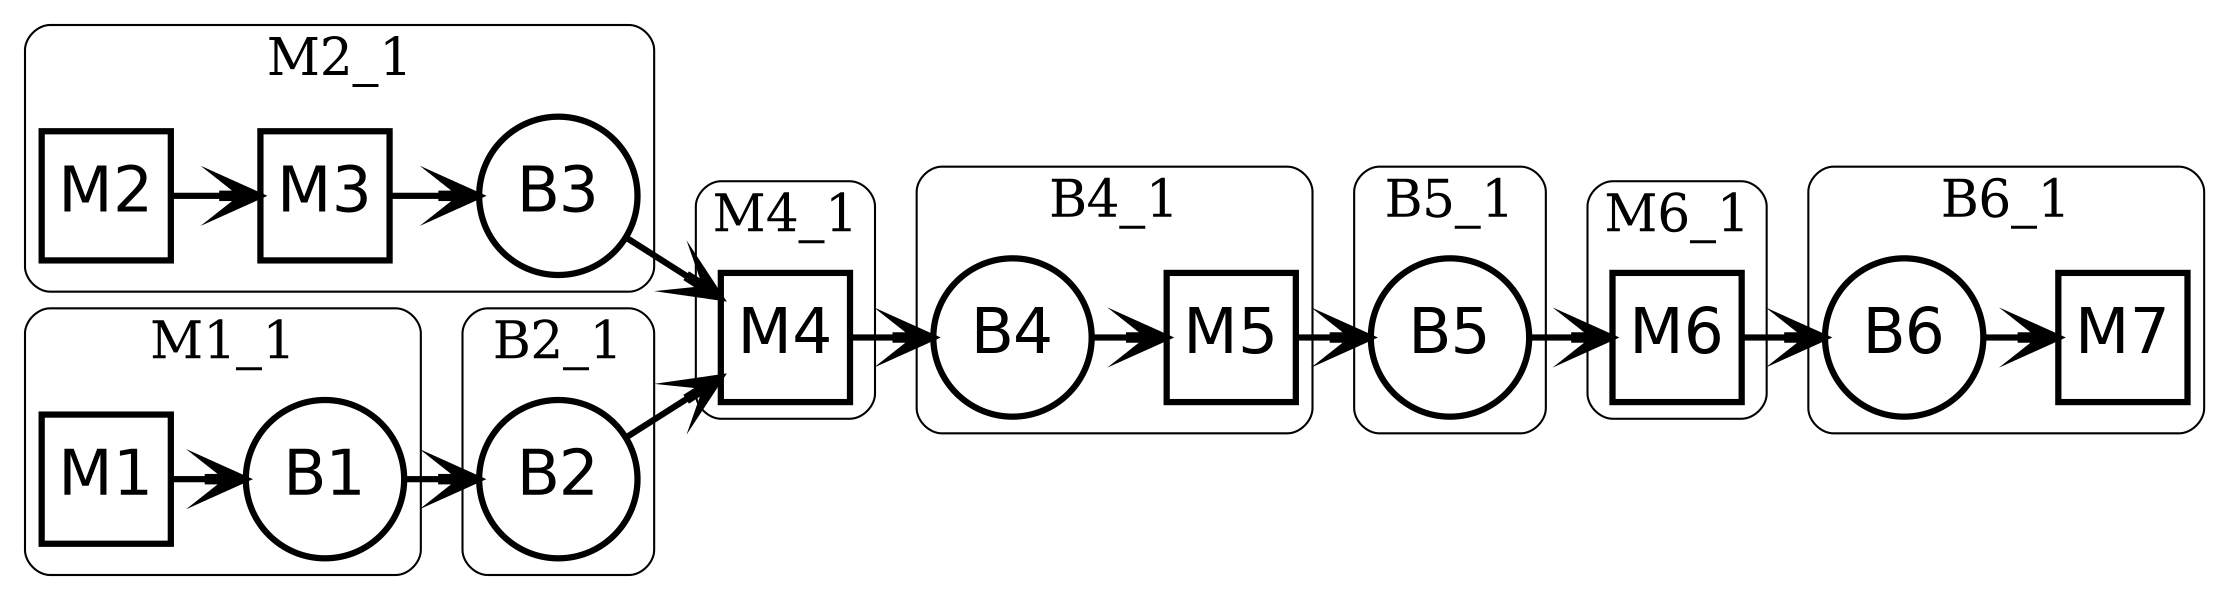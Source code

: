 digraph {
	graph [rankdir=LR style=rounded]
	node [fontname=helvetica fontsize=30 penwidth=3]
	edge [arrowhead=open arrowsize=1.8 minlen=1.1 penwidth=3]
	B1 [fixedsize=true shape=circle width=1.05]
	B1 -> B2
	B2 [fixedsize=true shape=circle width=1.05]
	B2 -> M4
	B3 [fixedsize=true shape=circle width=1.05]
	B3 -> M4
	B4 [fixedsize=true shape=circle width=1.05]
	B4 -> M5
	B5 [fixedsize=true shape=circle width=1.05]
	B5 -> M6
	B6 [fixedsize=true shape=circle width=1.05]
	B6 -> M7
	M1 [shape=square]
	M1 -> B1
	M2 [shape=square]
	M2 -> M3
	M3 [shape=square]
	M3 -> B3
	M4 [shape=square]
	M4 -> B4
	M5 [shape=square]
	M5 -> B5
	M6 [shape=square]
	M6 -> B6
	M7 [shape=square]
	subgraph cluster_M1_1 {
		node [shape=box]
		label=M1_1
		fontsize=25
		M1
		B1
	}
	subgraph cluster_B2_1 {
		node [shape=box]
		label=B2_1
		fontsize=25
		B2
	}
	subgraph cluster_M2_1 {
		node [shape=box]
		label=M2_1
		fontsize=25
		M2
		M3
		B3
	}
	subgraph cluster_M4_1 {
		node [shape=box]
		label=M4_1
		fontsize=25
		M4
	}
	subgraph cluster_B4_1 {
		node [shape=box]
		label=B4_1
		fontsize=25
		B4
		M5
	}
	subgraph cluster_B5_1 {
		node [shape=box]
		label=B5_1
		fontsize=25
		B5
	}
	subgraph cluster_M6_1 {
		node [shape=box]
		label=M6_1
		fontsize=25
		M6
	}
	subgraph cluster_B6_1 {
		node [shape=box]
		label=B6_1
		fontsize=25
		B6
		M7
	}
}
